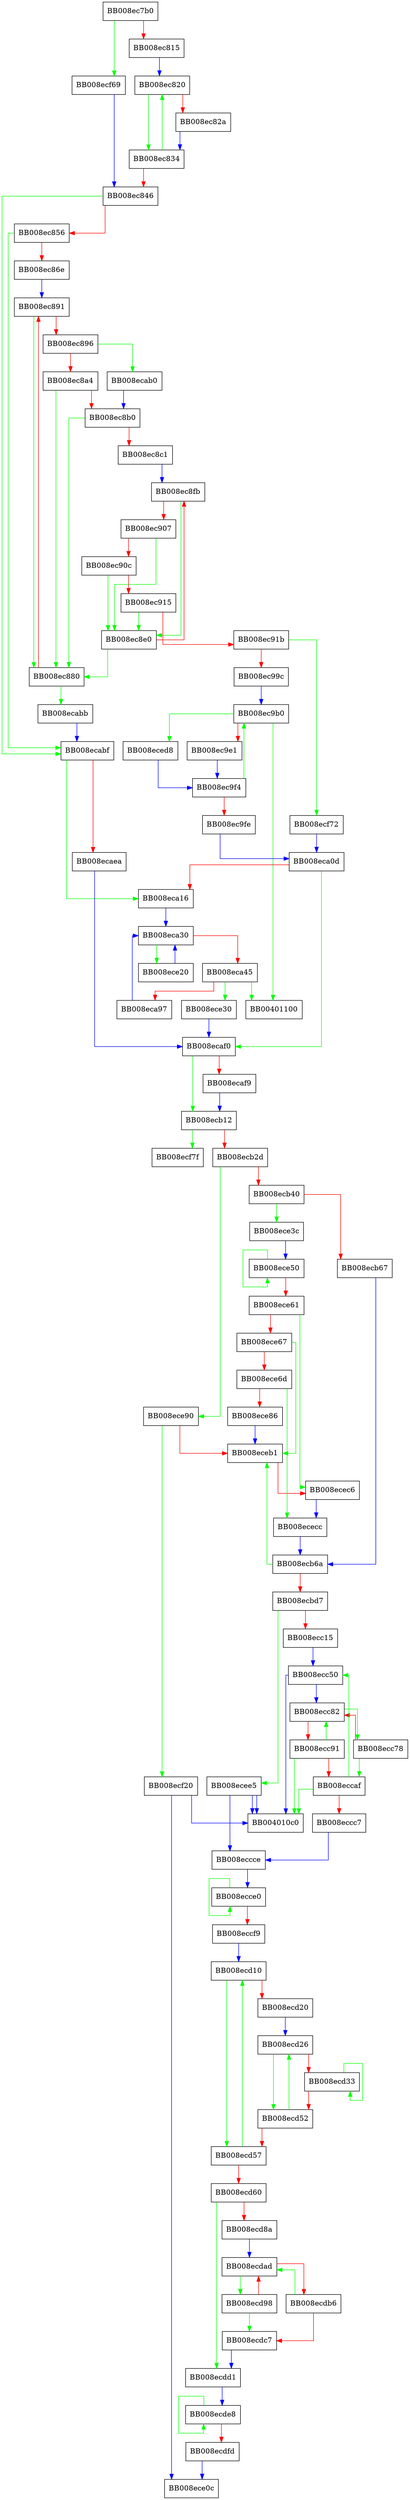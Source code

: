 digraph _dl_important_hwcaps {
  node [shape="box"];
  graph [splines=ortho];
  BB008ec7b0 -> BB008ecf69 [color="green"];
  BB008ec7b0 -> BB008ec815 [color="red"];
  BB008ec815 -> BB008ec820 [color="blue"];
  BB008ec820 -> BB008ec834 [color="green"];
  BB008ec820 -> BB008ec82a [color="red"];
  BB008ec82a -> BB008ec834 [color="blue"];
  BB008ec834 -> BB008ec820 [color="green"];
  BB008ec834 -> BB008ec846 [color="red"];
  BB008ec846 -> BB008ecabf [color="green"];
  BB008ec846 -> BB008ec856 [color="red"];
  BB008ec856 -> BB008ecabf [color="green"];
  BB008ec856 -> BB008ec86e [color="red"];
  BB008ec86e -> BB008ec891 [color="blue"];
  BB008ec880 -> BB008ecabb [color="green"];
  BB008ec880 -> BB008ec891 [color="red"];
  BB008ec891 -> BB008ec880 [color="green"];
  BB008ec891 -> BB008ec896 [color="red"];
  BB008ec896 -> BB008ecab0 [color="green"];
  BB008ec896 -> BB008ec8a4 [color="red"];
  BB008ec8a4 -> BB008ec880 [color="green"];
  BB008ec8a4 -> BB008ec8b0 [color="red"];
  BB008ec8b0 -> BB008ec880 [color="green"];
  BB008ec8b0 -> BB008ec8c1 [color="red"];
  BB008ec8c1 -> BB008ec8fb [color="blue"];
  BB008ec8e0 -> BB008ec880 [color="green"];
  BB008ec8e0 -> BB008ec8fb [color="red"];
  BB008ec8fb -> BB008ec8e0 [color="green"];
  BB008ec8fb -> BB008ec907 [color="red"];
  BB008ec907 -> BB008ec8e0 [color="green"];
  BB008ec907 -> BB008ec90c [color="red"];
  BB008ec90c -> BB008ec8e0 [color="green"];
  BB008ec90c -> BB008ec915 [color="red"];
  BB008ec915 -> BB008ec8e0 [color="green"];
  BB008ec915 -> BB008ec91b [color="red"];
  BB008ec91b -> BB008ecf72 [color="green"];
  BB008ec91b -> BB008ec99c [color="red"];
  BB008ec99c -> BB008ec9b0 [color="blue"];
  BB008ec9b0 -> BB00401100 [color="green"];
  BB008ec9b0 -> BB008eced8 [color="green"];
  BB008ec9b0 -> BB008ec9e1 [color="red"];
  BB008ec9e1 -> BB008ec9f4 [color="blue"];
  BB008ec9f4 -> BB008ec9b0 [color="green"];
  BB008ec9f4 -> BB008ec9fe [color="red"];
  BB008ec9fe -> BB008eca0d [color="blue"];
  BB008eca0d -> BB008ecaf0 [color="green"];
  BB008eca0d -> BB008eca16 [color="red"];
  BB008eca16 -> BB008eca30 [color="blue"];
  BB008eca30 -> BB008ece20 [color="green"];
  BB008eca30 -> BB008eca45 [color="red"];
  BB008eca45 -> BB00401100 [color="green"];
  BB008eca45 -> BB008ece30 [color="green"];
  BB008eca45 -> BB008eca97 [color="red"];
  BB008eca97 -> BB008eca30 [color="blue"];
  BB008ecab0 -> BB008ec8b0 [color="blue"];
  BB008ecabb -> BB008ecabf [color="blue"];
  BB008ecabf -> BB008eca16 [color="green"];
  BB008ecabf -> BB008ecaea [color="red"];
  BB008ecaea -> BB008ecaf0 [color="blue"];
  BB008ecaf0 -> BB008ecb12 [color="green"];
  BB008ecaf0 -> BB008ecaf9 [color="red"];
  BB008ecaf9 -> BB008ecb12 [color="blue"];
  BB008ecb12 -> BB008ecf7f [color="green"];
  BB008ecb12 -> BB008ecb2d [color="red"];
  BB008ecb2d -> BB008ece90 [color="green"];
  BB008ecb2d -> BB008ecb40 [color="red"];
  BB008ecb40 -> BB008ece3c [color="green"];
  BB008ecb40 -> BB008ecb67 [color="red"];
  BB008ecb67 -> BB008ecb6a [color="blue"];
  BB008ecb6a -> BB008eceb1 [color="green"];
  BB008ecb6a -> BB008ecbd7 [color="red"];
  BB008ecbd7 -> BB008ecee5 [color="green"];
  BB008ecbd7 -> BB008ecc15 [color="red"];
  BB008ecc15 -> BB008ecc50 [color="blue"];
  BB008ecc50 -> BB004010c0 [color="blue"];
  BB008ecc50 -> BB008ecc82 [color="blue"];
  BB008ecc78 -> BB008eccaf [color="green"];
  BB008ecc78 -> BB008ecc82 [color="red"];
  BB008ecc82 -> BB008ecc78 [color="green"];
  BB008ecc82 -> BB008ecc91 [color="red"];
  BB008ecc91 -> BB004010c0 [color="green"];
  BB008ecc91 -> BB008ecc82 [color="green"];
  BB008ecc91 -> BB008eccaf [color="red"];
  BB008eccaf -> BB004010c0 [color="green"];
  BB008eccaf -> BB008ecc50 [color="green"];
  BB008eccaf -> BB008eccc7 [color="red"];
  BB008eccc7 -> BB008eccce [color="blue"];
  BB008eccce -> BB008ecce0 [color="blue"];
  BB008ecce0 -> BB008ecce0 [color="green"];
  BB008ecce0 -> BB008eccf9 [color="red"];
  BB008eccf9 -> BB008ecd10 [color="blue"];
  BB008ecd10 -> BB008ecd57 [color="green"];
  BB008ecd10 -> BB008ecd20 [color="red"];
  BB008ecd20 -> BB008ecd26 [color="blue"];
  BB008ecd26 -> BB008ecd52 [color="green"];
  BB008ecd26 -> BB008ecd33 [color="red"];
  BB008ecd33 -> BB008ecd33 [color="green"];
  BB008ecd33 -> BB008ecd52 [color="red"];
  BB008ecd52 -> BB008ecd26 [color="green"];
  BB008ecd52 -> BB008ecd57 [color="red"];
  BB008ecd57 -> BB008ecd10 [color="green"];
  BB008ecd57 -> BB008ecd60 [color="red"];
  BB008ecd60 -> BB008ecdd1 [color="green"];
  BB008ecd60 -> BB008ecd8a [color="red"];
  BB008ecd8a -> BB008ecdad [color="blue"];
  BB008ecd98 -> BB008ecdc7 [color="green"];
  BB008ecd98 -> BB008ecdad [color="red"];
  BB008ecdad -> BB008ecd98 [color="green"];
  BB008ecdad -> BB008ecdb6 [color="red"];
  BB008ecdb6 -> BB008ecdad [color="green"];
  BB008ecdb6 -> BB008ecdc7 [color="red"];
  BB008ecdc7 -> BB008ecdd1 [color="blue"];
  BB008ecdd1 -> BB008ecde8 [color="blue"];
  BB008ecde8 -> BB008ecde8 [color="green"];
  BB008ecde8 -> BB008ecdfd [color="red"];
  BB008ecdfd -> BB008ece0c [color="blue"];
  BB008ece20 -> BB008eca30 [color="blue"];
  BB008ece30 -> BB008ecaf0 [color="blue"];
  BB008ece3c -> BB008ece50 [color="blue"];
  BB008ece50 -> BB008ece50 [color="green"];
  BB008ece50 -> BB008ece61 [color="red"];
  BB008ece61 -> BB008ecec6 [color="green"];
  BB008ece61 -> BB008ece67 [color="red"];
  BB008ece67 -> BB008eceb1 [color="green"];
  BB008ece67 -> BB008ece6d [color="red"];
  BB008ece6d -> BB008ececc [color="green"];
  BB008ece6d -> BB008ece86 [color="red"];
  BB008ece86 -> BB008eceb1 [color="blue"];
  BB008ece90 -> BB008ecf20 [color="green"];
  BB008ece90 -> BB008eceb1 [color="red"];
  BB008eceb1 -> BB008ecec6 [color="red"];
  BB008ecec6 -> BB008ececc [color="blue"];
  BB008ececc -> BB008ecb6a [color="blue"];
  BB008eced8 -> BB008ec9f4 [color="blue"];
  BB008ecee5 -> BB004010c0 [color="blue"];
  BB008ecee5 -> BB004010c0 [color="blue"];
  BB008ecee5 -> BB008eccce [color="blue"];
  BB008ecf20 -> BB004010c0 [color="blue"];
  BB008ecf20 -> BB008ece0c [color="blue"];
  BB008ecf69 -> BB008ec846 [color="blue"];
  BB008ecf72 -> BB008eca0d [color="blue"];
}
